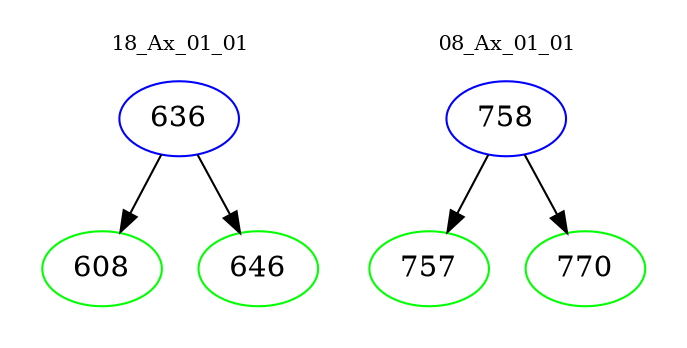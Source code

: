 digraph{
subgraph cluster_0 {
color = white
label = "18_Ax_01_01";
fontsize=10;
T0_636 [label="636", color="blue"]
T0_636 -> T0_608 [color="black"]
T0_608 [label="608", color="green"]
T0_636 -> T0_646 [color="black"]
T0_646 [label="646", color="green"]
}
subgraph cluster_1 {
color = white
label = "08_Ax_01_01";
fontsize=10;
T1_758 [label="758", color="blue"]
T1_758 -> T1_757 [color="black"]
T1_757 [label="757", color="green"]
T1_758 -> T1_770 [color="black"]
T1_770 [label="770", color="green"]
}
}
